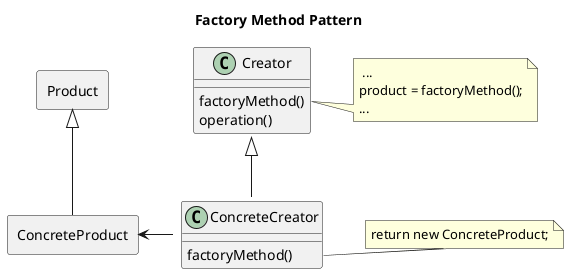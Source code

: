 @startuml

title Factory Method Pattern

allowmixing

class Creator
class ConcreteCreator
rectangle Product
rectangle ConcreteProduct

Creator  : factoryMethod()
Creator : operation()

ConcreteCreator : factoryMethod()

Creator <|-- ConcreteCreator
Product <|-- ConcreteProduct

ConcreteCreator -left-> ConcreteProduct

note as nCreatorFactoryMethod
     ...
    product = factoryMethod();
    ...
end note
nCreatorFactoryMethod .left. Creator::factoryMethod

note as nConcreteCreatorFactoryMethod
    return new ConcreteProduct;
end note
nConcreteCreatorFactoryMethod .left. ConcreteCreator::factoryMethod

@enduml
